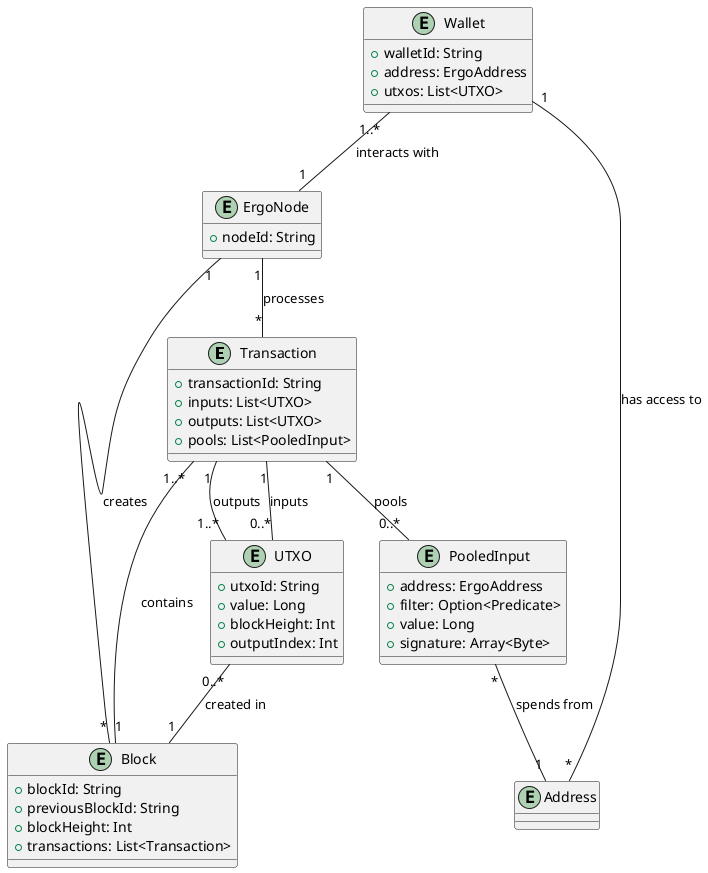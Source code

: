 @startuml
entity Transaction {
    +transactionId: String
    +inputs: List<UTXO>
    +outputs: List<UTXO>
    +pools: List<PooledInput>
}

entity PooledInput {
    +address: ErgoAddress
    +filter: Option<Predicate>
    +value: Long
    +signature: Array<Byte>
}

entity UTXO {
    +utxoId: String
    +value: Long
    +blockHeight: Int
    +outputIndex: Int
}

entity Wallet {
    +walletId: String
    +address: ErgoAddress
    +utxos: List<UTXO>
}

entity ErgoNode {
    +nodeId: String
}

entity Block {
    +blockId: String
    +previousBlockId: String
    +blockHeight: Int
    +transactions: List<Transaction>
}
entity Address {
}
Transaction "1" -- "0..*" PooledInput : pools
Transaction "1" -- "0..*" UTXO : inputs
Transaction "1" -- "1..*" UTXO : outputs
Wallet "1" -- "*" Address : has access to
Wallet "1..*" -- "1" ErgoNode : interacts with
ErgoNode "1" -- "*" Block : creates
ErgoNode "1" -- "*" Transaction : processes
Block "1" -- "1..*" Transaction : contains
PooledInput "*" -- "1" Address : spends from
UTXO "0..*" -- "1" Block : created in
@enduml
